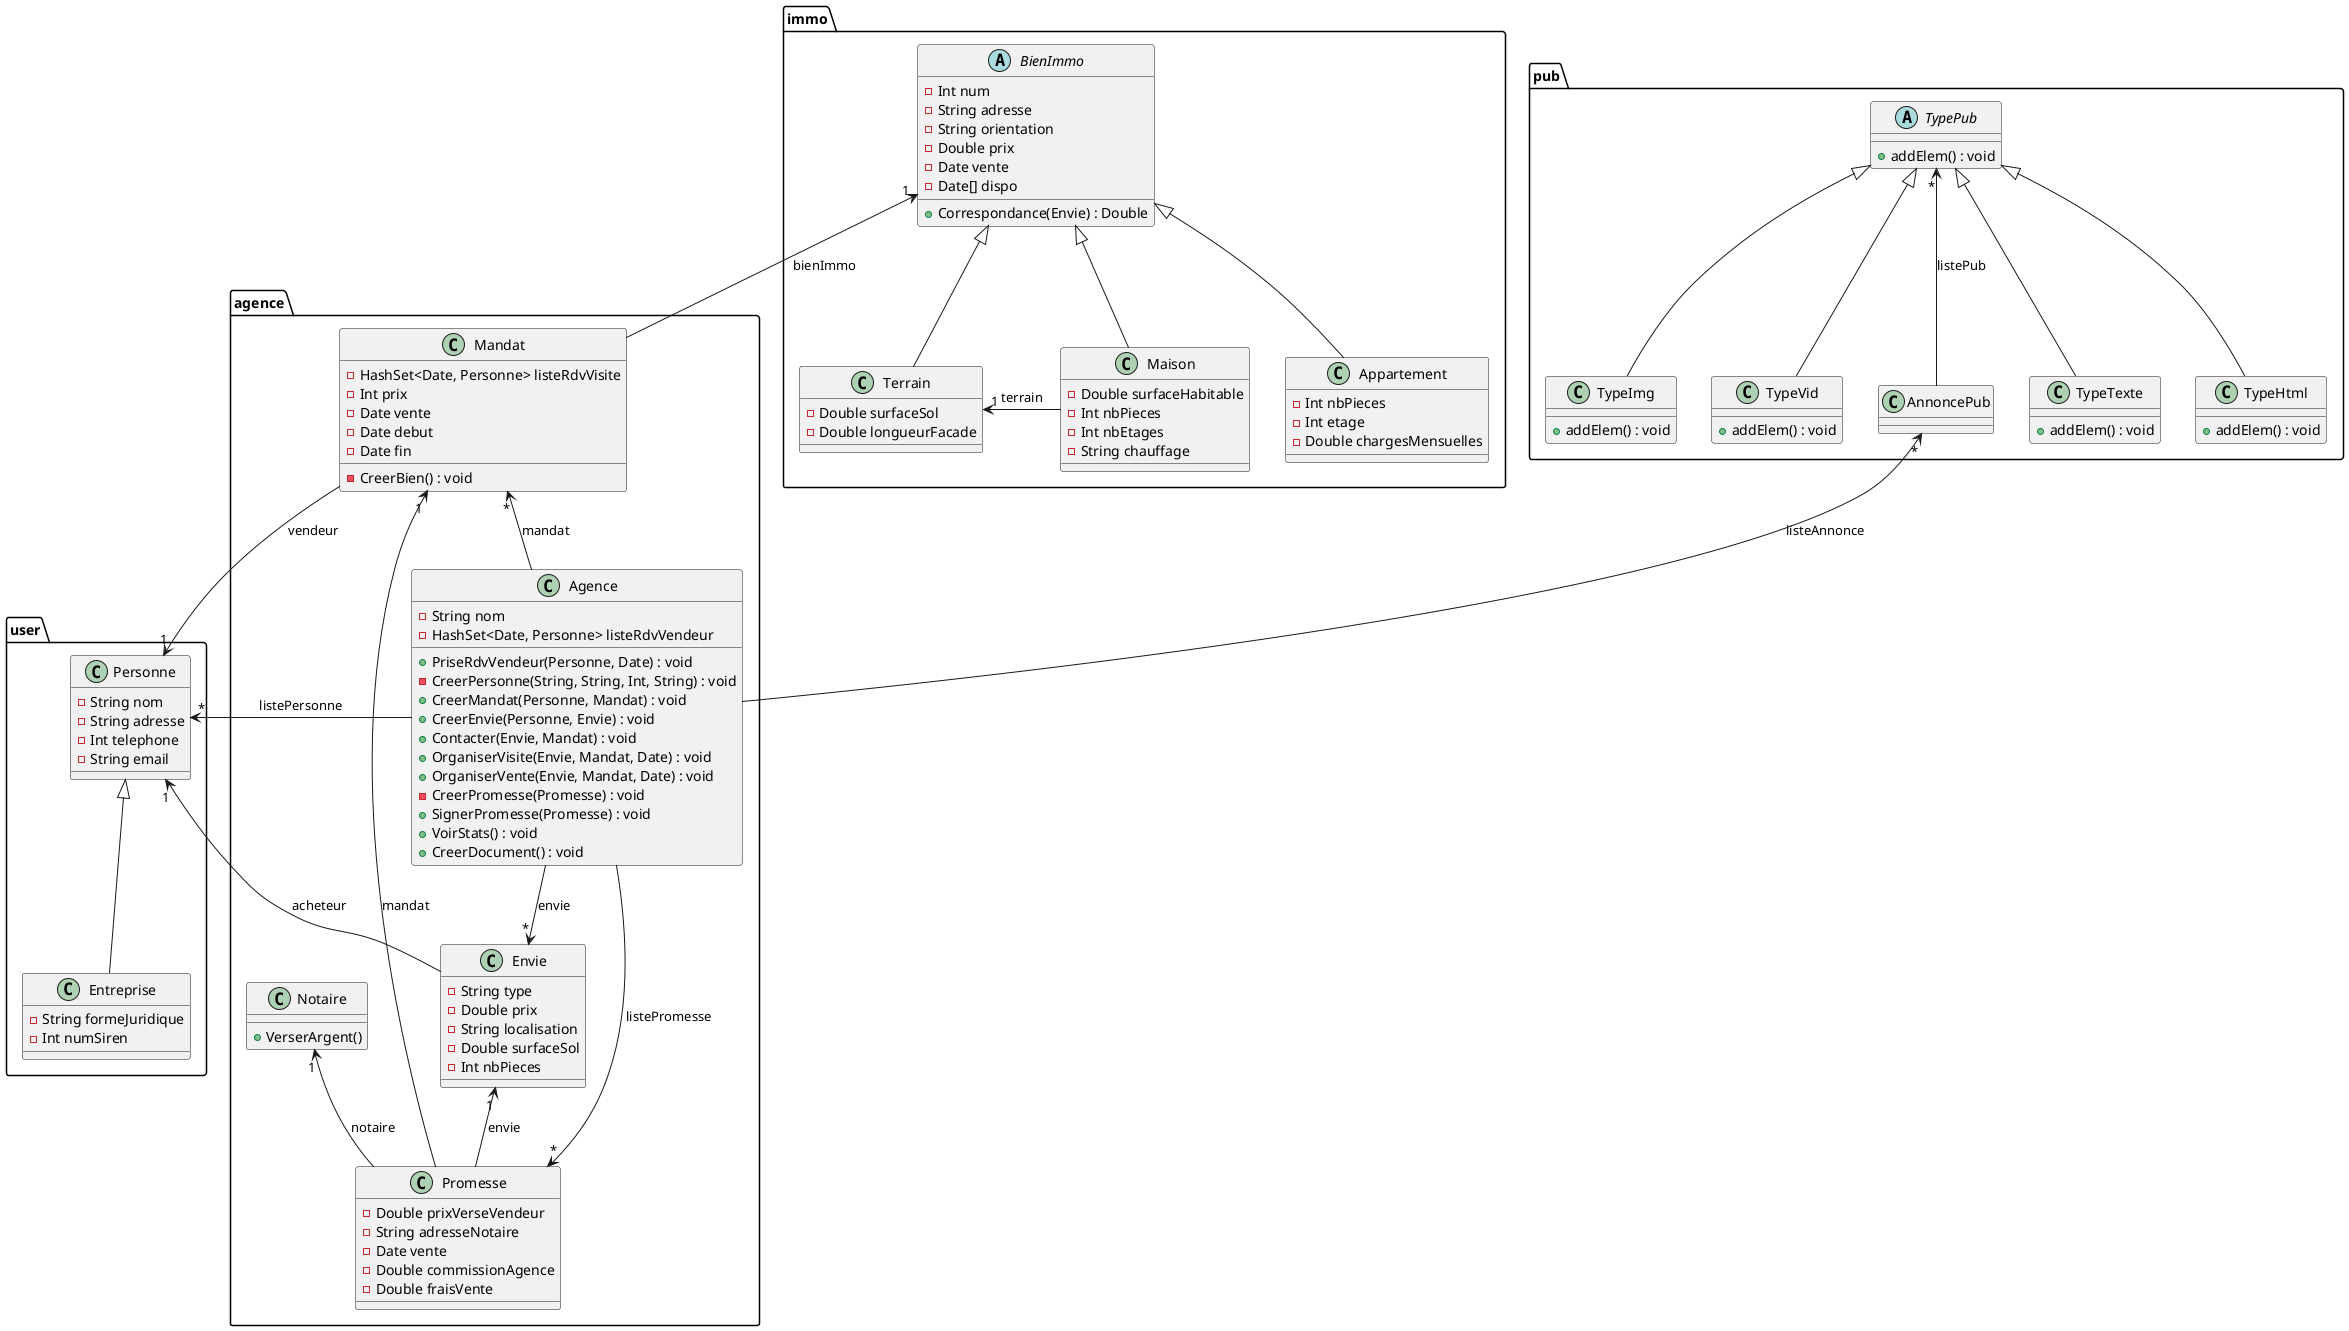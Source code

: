 
@startuml

package user {

  class Personne {
    -String nom
    -String adresse
    -Int telephone
    -String email
  }

  class Entreprise {
    -String formeJuridique
    -Int numSiren
  }

  Entreprise -up-|> Personne

}

package agence {

  class Agence {
    -String nom
    -HashSet<Date, Personne> listeRdvVendeur
    +PriseRdvVendeur(Personne, Date) : void
    -CreerPersonne(String, String, Int, String) : void
    +CreerMandat(Personne, Mandat) : void
    +CreerEnvie(Personne, Envie) : void
    +Contacter(Envie, Mandat) : void
    +OrganiserVisite(Envie, Mandat, Date) : void
    +OrganiserVente(Envie, Mandat, Date) : void
    -CreerPromesse(Promesse) : void
    +SignerPromesse(Promesse) : void
    +VoirStats() : void
    +CreerDocument() : void
  }

  Personne "*"<-- Agence : "listePersonne"

  class Envie {
    -String type
    -Double prix
    -String localisation
    -Double surfaceSol
    -Int nbPieces
  }

  class Mandat {
    -HashSet<Date, Personne> listeRdvVisite
    -Int prix
    -Date vente
    -Date debut
    -Date fin
    -CreerBien() : void
  }

  Agence -up->"*" Mandat : "mandat"
  Agence -->"*" Envie : "envie"

  Envie -->"1" Personne : "acheteur"
  Mandat -->"1" Personne : "vendeur"

  class Promesse {
    -Double prixVerseVendeur
    -String adresseNotaire
    -Date vente
    -Double commissionAgence
    -Double fraisVente
  }

  Agence -->"*" Promesse : "listePromesse"
  Mandat "1"<-- Promesse : "mandat"
  Envie "1"<-- Promesse : "envie"

  class Notaire {
    +VerserArgent()
  }

  Notaire "1"<-- Promesse : "notaire"

}

package pub {

  class AnnoncePub {
  }

  AnnoncePub "*"<-- Agence : "listeAnnonce"
  TypePub "*"<-down- AnnoncePub : "listePub"

  abstract class TypePub {
    +addElem() : void
  }

  class TypeTexte {
    +addElem() : void
  }

  class TypeHtml {
    +addElem() : void
  }

  class TypeImg {
    +addElem() : void
  }

  class TypeVid {
    +addElem() : void
  }

  TypeTexte -up-|> TypePub
  TypeHtml -up-|> TypePub
  TypeImg -up-|> TypePub
  TypeVid -up-|> TypePub

}

package immo {

  abstract class BienImmo {
    -Int num
    -String adresse
    -String orientation
    -Double prix
    -Date vente
    -Date[] dispo
    +Correspondance(Envie) : Double
  }

  class Terrain {
    -Double surfaceSol
    -Double longueurFacade
  }

  class Maison {
    -Double surfaceHabitable
    -Int nbPieces
    -Int nbEtages
    -String chauffage
  }

  class Appartement {
    -Int nbPieces
    -Int etage
    -Double chargesMensuelles
  }

  BienImmo "1"<-- Mandat : "bienImmo"

  Terrain -up-|> BienImmo
  Maison -up-|> BienImmo
  Appartement -up-|> BienImmo

  Maison -left->"1" Terrain : "terrain"

}

@enduml
